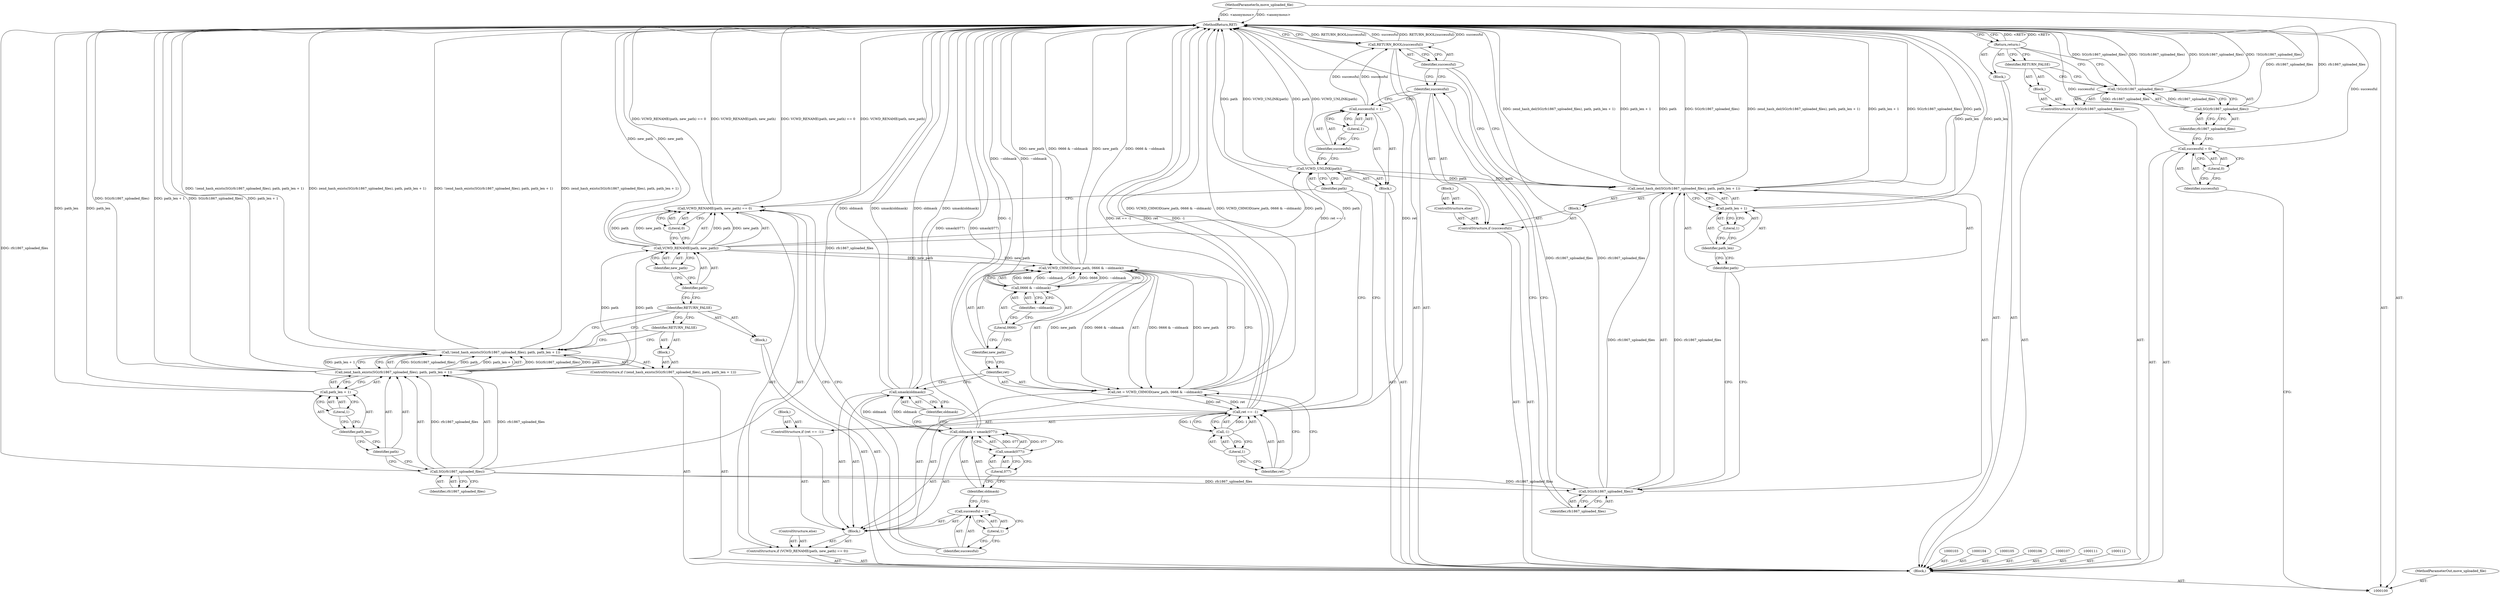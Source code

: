 digraph "0_php_1291d6bbee93b6109eb07e8f7916ff1b7fcc13e1" {
"1000184" [label="(MethodReturn,RET)"];
"1000101" [label="(MethodParameterIn,move_uploaded_file)"];
"1000258" [label="(MethodParameterOut,move_uploaded_file)"];
"1000113" [label="(ControlStructure,if (!SG(rfc1867_uploaded_files)))"];
"1000117" [label="(Block,)"];
"1000114" [label="(Call,!SG(rfc1867_uploaded_files))"];
"1000115" [label="(Call,SG(rfc1867_uploaded_files))"];
"1000116" [label="(Identifier,rfc1867_uploaded_files)"];
"1000118" [label="(Identifier,RETURN_FALSE)"];
"1000119" [label="(Block,)"];
"1000120" [label="(Return,return;)"];
"1000121" [label="(ControlStructure,if (!zend_hash_exists(SG(rfc1867_uploaded_files), path, path_len + 1)))"];
"1000124" [label="(Call,SG(rfc1867_uploaded_files))"];
"1000125" [label="(Identifier,rfc1867_uploaded_files)"];
"1000122" [label="(Call,!zend_hash_exists(SG(rfc1867_uploaded_files), path, path_len + 1))"];
"1000126" [label="(Identifier,path)"];
"1000127" [label="(Call,path_len + 1)"];
"1000128" [label="(Identifier,path_len)"];
"1000123" [label="(Call,zend_hash_exists(SG(rfc1867_uploaded_files), path, path_len + 1))"];
"1000129" [label="(Literal,1)"];
"1000130" [label="(Block,)"];
"1000131" [label="(Identifier,RETURN_FALSE)"];
"1000102" [label="(Block,)"];
"1000132" [label="(Block,)"];
"1000133" [label="(Identifier,RETURN_FALSE)"];
"1000134" [label="(ControlStructure,if (VCWD_RENAME(path, new_path) == 0))"];
"1000137" [label="(Identifier,path)"];
"1000138" [label="(Identifier,new_path)"];
"1000139" [label="(Literal,0)"];
"1000140" [label="(Block,)"];
"1000135" [label="(Call,VCWD_RENAME(path, new_path) == 0)"];
"1000136" [label="(Call,VCWD_RENAME(path, new_path))"];
"1000143" [label="(Literal,1)"];
"1000141" [label="(Call,successful = 1)"];
"1000142" [label="(Identifier,successful)"];
"1000146" [label="(Call,umask(077))"];
"1000147" [label="(Literal,077)"];
"1000144" [label="(Call,oldmask = umask(077))"];
"1000145" [label="(Identifier,oldmask)"];
"1000148" [label="(Call,umask(oldmask))"];
"1000149" [label="(Identifier,oldmask)"];
"1000153" [label="(Identifier,new_path)"];
"1000150" [label="(Call,ret = VCWD_CHMOD(new_path, 0666 & ~oldmask))"];
"1000151" [label="(Identifier,ret)"];
"1000154" [label="(Call,0666 & ~oldmask)"];
"1000155" [label="(Literal,0666)"];
"1000156" [label="(Identifier,~oldmask)"];
"1000152" [label="(Call,VCWD_CHMOD(new_path, 0666 & ~oldmask))"];
"1000160" [label="(Call,-1)"];
"1000161" [label="(Literal,1)"];
"1000162" [label="(Block,)"];
"1000157" [label="(ControlStructure,if (ret == -1))"];
"1000158" [label="(Call,ret == -1)"];
"1000159" [label="(Identifier,ret)"];
"1000163" [label="(ControlStructure,else)"];
"1000164" [label="(Block,)"];
"1000166" [label="(Identifier,path)"];
"1000165" [label="(Call,VCWD_UNLINK(path))"];
"1000169" [label="(Literal,1)"];
"1000167" [label="(Call,successful = 1)"];
"1000168" [label="(Identifier,successful)"];
"1000170" [label="(ControlStructure,if (successful))"];
"1000172" [label="(Block,)"];
"1000171" [label="(Identifier,successful)"];
"1000174" [label="(Call,SG(rfc1867_uploaded_files))"];
"1000175" [label="(Identifier,rfc1867_uploaded_files)"];
"1000173" [label="(Call,zend_hash_del(SG(rfc1867_uploaded_files), path, path_len + 1))"];
"1000176" [label="(Identifier,path)"];
"1000177" [label="(Call,path_len + 1)"];
"1000178" [label="(Identifier,path_len)"];
"1000179" [label="(Literal,1)"];
"1000180" [label="(ControlStructure,else)"];
"1000181" [label="(Block,)"];
"1000182" [label="(Call,RETURN_BOOL(successful))"];
"1000183" [label="(Identifier,successful)"];
"1000108" [label="(Call,successful = 0)"];
"1000109" [label="(Identifier,successful)"];
"1000110" [label="(Literal,0)"];
"1000184" -> "1000100"  [label="AST: "];
"1000184" -> "1000120"  [label="CFG: "];
"1000184" -> "1000182"  [label="CFG: "];
"1000124" -> "1000184"  [label="DDG: rfc1867_uploaded_files"];
"1000122" -> "1000184"  [label="DDG: zend_hash_exists(SG(rfc1867_uploaded_files), path, path_len + 1)"];
"1000122" -> "1000184"  [label="DDG: !zend_hash_exists(SG(rfc1867_uploaded_files), path, path_len + 1)"];
"1000114" -> "1000184"  [label="DDG: SG(rfc1867_uploaded_files)"];
"1000114" -> "1000184"  [label="DDG: !SG(rfc1867_uploaded_files)"];
"1000152" -> "1000184"  [label="DDG: 0666 & ~oldmask"];
"1000152" -> "1000184"  [label="DDG: new_path"];
"1000144" -> "1000184"  [label="DDG: umask(077)"];
"1000182" -> "1000184"  [label="DDG: RETURN_BOOL(successful)"];
"1000182" -> "1000184"  [label="DDG: successful"];
"1000177" -> "1000184"  [label="DDG: path_len"];
"1000158" -> "1000184"  [label="DDG: ret"];
"1000158" -> "1000184"  [label="DDG: -1"];
"1000158" -> "1000184"  [label="DDG: ret == -1"];
"1000165" -> "1000184"  [label="DDG: path"];
"1000165" -> "1000184"  [label="DDG: VCWD_UNLINK(path)"];
"1000150" -> "1000184"  [label="DDG: VCWD_CHMOD(new_path, 0666 & ~oldmask)"];
"1000148" -> "1000184"  [label="DDG: oldmask"];
"1000148" -> "1000184"  [label="DDG: umask(oldmask)"];
"1000173" -> "1000184"  [label="DDG: path"];
"1000173" -> "1000184"  [label="DDG: zend_hash_del(SG(rfc1867_uploaded_files), path, path_len + 1)"];
"1000173" -> "1000184"  [label="DDG: path_len + 1"];
"1000173" -> "1000184"  [label="DDG: SG(rfc1867_uploaded_files)"];
"1000123" -> "1000184"  [label="DDG: path_len + 1"];
"1000123" -> "1000184"  [label="DDG: SG(rfc1867_uploaded_files)"];
"1000135" -> "1000184"  [label="DDG: VCWD_RENAME(path, new_path) == 0"];
"1000135" -> "1000184"  [label="DDG: VCWD_RENAME(path, new_path)"];
"1000101" -> "1000184"  [label="DDG: <anonymous>"];
"1000136" -> "1000184"  [label="DDG: new_path"];
"1000127" -> "1000184"  [label="DDG: path_len"];
"1000154" -> "1000184"  [label="DDG: ~oldmask"];
"1000115" -> "1000184"  [label="DDG: rfc1867_uploaded_files"];
"1000174" -> "1000184"  [label="DDG: rfc1867_uploaded_files"];
"1000108" -> "1000184"  [label="DDG: successful"];
"1000120" -> "1000184"  [label="DDG: <RET>"];
"1000101" -> "1000100"  [label="AST: "];
"1000101" -> "1000184"  [label="DDG: <anonymous>"];
"1000258" -> "1000100"  [label="AST: "];
"1000113" -> "1000102"  [label="AST: "];
"1000114" -> "1000113"  [label="AST: "];
"1000117" -> "1000113"  [label="AST: "];
"1000117" -> "1000113"  [label="AST: "];
"1000118" -> "1000117"  [label="AST: "];
"1000114" -> "1000113"  [label="AST: "];
"1000114" -> "1000115"  [label="CFG: "];
"1000115" -> "1000114"  [label="AST: "];
"1000118" -> "1000114"  [label="CFG: "];
"1000120" -> "1000114"  [label="CFG: "];
"1000114" -> "1000184"  [label="DDG: SG(rfc1867_uploaded_files)"];
"1000114" -> "1000184"  [label="DDG: !SG(rfc1867_uploaded_files)"];
"1000115" -> "1000114"  [label="DDG: rfc1867_uploaded_files"];
"1000115" -> "1000114"  [label="AST: "];
"1000115" -> "1000116"  [label="CFG: "];
"1000116" -> "1000115"  [label="AST: "];
"1000114" -> "1000115"  [label="CFG: "];
"1000115" -> "1000184"  [label="DDG: rfc1867_uploaded_files"];
"1000115" -> "1000114"  [label="DDG: rfc1867_uploaded_files"];
"1000116" -> "1000115"  [label="AST: "];
"1000116" -> "1000108"  [label="CFG: "];
"1000115" -> "1000116"  [label="CFG: "];
"1000118" -> "1000117"  [label="AST: "];
"1000118" -> "1000114"  [label="CFG: "];
"1000120" -> "1000118"  [label="CFG: "];
"1000119" -> "1000102"  [label="AST: "];
"1000120" -> "1000119"  [label="AST: "];
"1000120" -> "1000119"  [label="AST: "];
"1000120" -> "1000118"  [label="CFG: "];
"1000120" -> "1000114"  [label="CFG: "];
"1000184" -> "1000120"  [label="CFG: "];
"1000120" -> "1000184"  [label="DDG: <RET>"];
"1000121" -> "1000102"  [label="AST: "];
"1000122" -> "1000121"  [label="AST: "];
"1000130" -> "1000121"  [label="AST: "];
"1000124" -> "1000123"  [label="AST: "];
"1000124" -> "1000125"  [label="CFG: "];
"1000125" -> "1000124"  [label="AST: "];
"1000126" -> "1000124"  [label="CFG: "];
"1000124" -> "1000184"  [label="DDG: rfc1867_uploaded_files"];
"1000124" -> "1000123"  [label="DDG: rfc1867_uploaded_files"];
"1000124" -> "1000174"  [label="DDG: rfc1867_uploaded_files"];
"1000125" -> "1000124"  [label="AST: "];
"1000124" -> "1000125"  [label="CFG: "];
"1000122" -> "1000121"  [label="AST: "];
"1000122" -> "1000123"  [label="CFG: "];
"1000123" -> "1000122"  [label="AST: "];
"1000131" -> "1000122"  [label="CFG: "];
"1000133" -> "1000122"  [label="CFG: "];
"1000122" -> "1000184"  [label="DDG: zend_hash_exists(SG(rfc1867_uploaded_files), path, path_len + 1)"];
"1000122" -> "1000184"  [label="DDG: !zend_hash_exists(SG(rfc1867_uploaded_files), path, path_len + 1)"];
"1000123" -> "1000122"  [label="DDG: SG(rfc1867_uploaded_files)"];
"1000123" -> "1000122"  [label="DDG: path"];
"1000123" -> "1000122"  [label="DDG: path_len + 1"];
"1000126" -> "1000123"  [label="AST: "];
"1000126" -> "1000124"  [label="CFG: "];
"1000128" -> "1000126"  [label="CFG: "];
"1000127" -> "1000123"  [label="AST: "];
"1000127" -> "1000129"  [label="CFG: "];
"1000128" -> "1000127"  [label="AST: "];
"1000129" -> "1000127"  [label="AST: "];
"1000123" -> "1000127"  [label="CFG: "];
"1000127" -> "1000184"  [label="DDG: path_len"];
"1000128" -> "1000127"  [label="AST: "];
"1000128" -> "1000126"  [label="CFG: "];
"1000129" -> "1000128"  [label="CFG: "];
"1000123" -> "1000122"  [label="AST: "];
"1000123" -> "1000127"  [label="CFG: "];
"1000124" -> "1000123"  [label="AST: "];
"1000126" -> "1000123"  [label="AST: "];
"1000127" -> "1000123"  [label="AST: "];
"1000122" -> "1000123"  [label="CFG: "];
"1000123" -> "1000184"  [label="DDG: path_len + 1"];
"1000123" -> "1000184"  [label="DDG: SG(rfc1867_uploaded_files)"];
"1000123" -> "1000122"  [label="DDG: SG(rfc1867_uploaded_files)"];
"1000123" -> "1000122"  [label="DDG: path"];
"1000123" -> "1000122"  [label="DDG: path_len + 1"];
"1000124" -> "1000123"  [label="DDG: rfc1867_uploaded_files"];
"1000123" -> "1000136"  [label="DDG: path"];
"1000129" -> "1000127"  [label="AST: "];
"1000129" -> "1000128"  [label="CFG: "];
"1000127" -> "1000129"  [label="CFG: "];
"1000130" -> "1000121"  [label="AST: "];
"1000131" -> "1000130"  [label="AST: "];
"1000131" -> "1000130"  [label="AST: "];
"1000131" -> "1000122"  [label="CFG: "];
"1000133" -> "1000131"  [label="CFG: "];
"1000102" -> "1000100"  [label="AST: "];
"1000103" -> "1000102"  [label="AST: "];
"1000104" -> "1000102"  [label="AST: "];
"1000105" -> "1000102"  [label="AST: "];
"1000106" -> "1000102"  [label="AST: "];
"1000107" -> "1000102"  [label="AST: "];
"1000108" -> "1000102"  [label="AST: "];
"1000111" -> "1000102"  [label="AST: "];
"1000112" -> "1000102"  [label="AST: "];
"1000113" -> "1000102"  [label="AST: "];
"1000119" -> "1000102"  [label="AST: "];
"1000121" -> "1000102"  [label="AST: "];
"1000132" -> "1000102"  [label="AST: "];
"1000134" -> "1000102"  [label="AST: "];
"1000164" -> "1000102"  [label="AST: "];
"1000170" -> "1000102"  [label="AST: "];
"1000182" -> "1000102"  [label="AST: "];
"1000132" -> "1000102"  [label="AST: "];
"1000133" -> "1000132"  [label="AST: "];
"1000133" -> "1000132"  [label="AST: "];
"1000133" -> "1000131"  [label="CFG: "];
"1000133" -> "1000122"  [label="CFG: "];
"1000137" -> "1000133"  [label="CFG: "];
"1000134" -> "1000102"  [label="AST: "];
"1000135" -> "1000134"  [label="AST: "];
"1000140" -> "1000134"  [label="AST: "];
"1000163" -> "1000134"  [label="AST: "];
"1000137" -> "1000136"  [label="AST: "];
"1000137" -> "1000133"  [label="CFG: "];
"1000138" -> "1000137"  [label="CFG: "];
"1000138" -> "1000136"  [label="AST: "];
"1000138" -> "1000137"  [label="CFG: "];
"1000136" -> "1000138"  [label="CFG: "];
"1000139" -> "1000135"  [label="AST: "];
"1000139" -> "1000136"  [label="CFG: "];
"1000135" -> "1000139"  [label="CFG: "];
"1000140" -> "1000134"  [label="AST: "];
"1000141" -> "1000140"  [label="AST: "];
"1000144" -> "1000140"  [label="AST: "];
"1000148" -> "1000140"  [label="AST: "];
"1000150" -> "1000140"  [label="AST: "];
"1000157" -> "1000140"  [label="AST: "];
"1000135" -> "1000134"  [label="AST: "];
"1000135" -> "1000139"  [label="CFG: "];
"1000136" -> "1000135"  [label="AST: "];
"1000139" -> "1000135"  [label="AST: "];
"1000142" -> "1000135"  [label="CFG: "];
"1000166" -> "1000135"  [label="CFG: "];
"1000135" -> "1000184"  [label="DDG: VCWD_RENAME(path, new_path) == 0"];
"1000135" -> "1000184"  [label="DDG: VCWD_RENAME(path, new_path)"];
"1000136" -> "1000135"  [label="DDG: path"];
"1000136" -> "1000135"  [label="DDG: new_path"];
"1000136" -> "1000135"  [label="AST: "];
"1000136" -> "1000138"  [label="CFG: "];
"1000137" -> "1000136"  [label="AST: "];
"1000138" -> "1000136"  [label="AST: "];
"1000139" -> "1000136"  [label="CFG: "];
"1000136" -> "1000184"  [label="DDG: new_path"];
"1000136" -> "1000135"  [label="DDG: path"];
"1000136" -> "1000135"  [label="DDG: new_path"];
"1000123" -> "1000136"  [label="DDG: path"];
"1000136" -> "1000152"  [label="DDG: new_path"];
"1000136" -> "1000165"  [label="DDG: path"];
"1000143" -> "1000141"  [label="AST: "];
"1000143" -> "1000142"  [label="CFG: "];
"1000141" -> "1000143"  [label="CFG: "];
"1000141" -> "1000140"  [label="AST: "];
"1000141" -> "1000143"  [label="CFG: "];
"1000142" -> "1000141"  [label="AST: "];
"1000143" -> "1000141"  [label="AST: "];
"1000145" -> "1000141"  [label="CFG: "];
"1000142" -> "1000141"  [label="AST: "];
"1000142" -> "1000135"  [label="CFG: "];
"1000143" -> "1000142"  [label="CFG: "];
"1000146" -> "1000144"  [label="AST: "];
"1000146" -> "1000147"  [label="CFG: "];
"1000147" -> "1000146"  [label="AST: "];
"1000144" -> "1000146"  [label="CFG: "];
"1000146" -> "1000144"  [label="DDG: 077"];
"1000147" -> "1000146"  [label="AST: "];
"1000147" -> "1000145"  [label="CFG: "];
"1000146" -> "1000147"  [label="CFG: "];
"1000144" -> "1000140"  [label="AST: "];
"1000144" -> "1000146"  [label="CFG: "];
"1000145" -> "1000144"  [label="AST: "];
"1000146" -> "1000144"  [label="AST: "];
"1000149" -> "1000144"  [label="CFG: "];
"1000144" -> "1000184"  [label="DDG: umask(077)"];
"1000146" -> "1000144"  [label="DDG: 077"];
"1000144" -> "1000148"  [label="DDG: oldmask"];
"1000145" -> "1000144"  [label="AST: "];
"1000145" -> "1000141"  [label="CFG: "];
"1000147" -> "1000145"  [label="CFG: "];
"1000148" -> "1000140"  [label="AST: "];
"1000148" -> "1000149"  [label="CFG: "];
"1000149" -> "1000148"  [label="AST: "];
"1000151" -> "1000148"  [label="CFG: "];
"1000148" -> "1000184"  [label="DDG: oldmask"];
"1000148" -> "1000184"  [label="DDG: umask(oldmask)"];
"1000144" -> "1000148"  [label="DDG: oldmask"];
"1000149" -> "1000148"  [label="AST: "];
"1000149" -> "1000144"  [label="CFG: "];
"1000148" -> "1000149"  [label="CFG: "];
"1000153" -> "1000152"  [label="AST: "];
"1000153" -> "1000151"  [label="CFG: "];
"1000155" -> "1000153"  [label="CFG: "];
"1000150" -> "1000140"  [label="AST: "];
"1000150" -> "1000152"  [label="CFG: "];
"1000151" -> "1000150"  [label="AST: "];
"1000152" -> "1000150"  [label="AST: "];
"1000159" -> "1000150"  [label="CFG: "];
"1000150" -> "1000184"  [label="DDG: VCWD_CHMOD(new_path, 0666 & ~oldmask)"];
"1000152" -> "1000150"  [label="DDG: new_path"];
"1000152" -> "1000150"  [label="DDG: 0666 & ~oldmask"];
"1000150" -> "1000158"  [label="DDG: ret"];
"1000151" -> "1000150"  [label="AST: "];
"1000151" -> "1000148"  [label="CFG: "];
"1000153" -> "1000151"  [label="CFG: "];
"1000154" -> "1000152"  [label="AST: "];
"1000154" -> "1000156"  [label="CFG: "];
"1000155" -> "1000154"  [label="AST: "];
"1000156" -> "1000154"  [label="AST: "];
"1000152" -> "1000154"  [label="CFG: "];
"1000154" -> "1000184"  [label="DDG: ~oldmask"];
"1000154" -> "1000152"  [label="DDG: 0666"];
"1000154" -> "1000152"  [label="DDG: ~oldmask"];
"1000155" -> "1000154"  [label="AST: "];
"1000155" -> "1000153"  [label="CFG: "];
"1000156" -> "1000155"  [label="CFG: "];
"1000156" -> "1000154"  [label="AST: "];
"1000156" -> "1000155"  [label="CFG: "];
"1000154" -> "1000156"  [label="CFG: "];
"1000152" -> "1000150"  [label="AST: "];
"1000152" -> "1000154"  [label="CFG: "];
"1000153" -> "1000152"  [label="AST: "];
"1000154" -> "1000152"  [label="AST: "];
"1000150" -> "1000152"  [label="CFG: "];
"1000152" -> "1000184"  [label="DDG: 0666 & ~oldmask"];
"1000152" -> "1000184"  [label="DDG: new_path"];
"1000152" -> "1000150"  [label="DDG: new_path"];
"1000152" -> "1000150"  [label="DDG: 0666 & ~oldmask"];
"1000136" -> "1000152"  [label="DDG: new_path"];
"1000154" -> "1000152"  [label="DDG: 0666"];
"1000154" -> "1000152"  [label="DDG: ~oldmask"];
"1000160" -> "1000158"  [label="AST: "];
"1000160" -> "1000161"  [label="CFG: "];
"1000161" -> "1000160"  [label="AST: "];
"1000158" -> "1000160"  [label="CFG: "];
"1000160" -> "1000158"  [label="DDG: 1"];
"1000161" -> "1000160"  [label="AST: "];
"1000161" -> "1000159"  [label="CFG: "];
"1000160" -> "1000161"  [label="CFG: "];
"1000162" -> "1000157"  [label="AST: "];
"1000157" -> "1000140"  [label="AST: "];
"1000158" -> "1000157"  [label="AST: "];
"1000162" -> "1000157"  [label="AST: "];
"1000158" -> "1000157"  [label="AST: "];
"1000158" -> "1000160"  [label="CFG: "];
"1000159" -> "1000158"  [label="AST: "];
"1000160" -> "1000158"  [label="AST: "];
"1000166" -> "1000158"  [label="CFG: "];
"1000158" -> "1000184"  [label="DDG: ret"];
"1000158" -> "1000184"  [label="DDG: -1"];
"1000158" -> "1000184"  [label="DDG: ret == -1"];
"1000150" -> "1000158"  [label="DDG: ret"];
"1000160" -> "1000158"  [label="DDG: 1"];
"1000159" -> "1000158"  [label="AST: "];
"1000159" -> "1000150"  [label="CFG: "];
"1000161" -> "1000159"  [label="CFG: "];
"1000163" -> "1000134"  [label="AST: "];
"1000164" -> "1000102"  [label="AST: "];
"1000165" -> "1000164"  [label="AST: "];
"1000167" -> "1000164"  [label="AST: "];
"1000166" -> "1000165"  [label="AST: "];
"1000166" -> "1000158"  [label="CFG: "];
"1000165" -> "1000166"  [label="CFG: "];
"1000165" -> "1000164"  [label="AST: "];
"1000165" -> "1000166"  [label="CFG: "];
"1000166" -> "1000165"  [label="AST: "];
"1000168" -> "1000165"  [label="CFG: "];
"1000165" -> "1000184"  [label="DDG: path"];
"1000165" -> "1000184"  [label="DDG: VCWD_UNLINK(path)"];
"1000136" -> "1000165"  [label="DDG: path"];
"1000165" -> "1000173"  [label="DDG: path"];
"1000169" -> "1000167"  [label="AST: "];
"1000169" -> "1000168"  [label="CFG: "];
"1000167" -> "1000169"  [label="CFG: "];
"1000167" -> "1000164"  [label="AST: "];
"1000167" -> "1000169"  [label="CFG: "];
"1000168" -> "1000167"  [label="AST: "];
"1000169" -> "1000167"  [label="AST: "];
"1000171" -> "1000167"  [label="CFG: "];
"1000167" -> "1000182"  [label="DDG: successful"];
"1000168" -> "1000167"  [label="AST: "];
"1000168" -> "1000165"  [label="CFG: "];
"1000169" -> "1000168"  [label="CFG: "];
"1000170" -> "1000102"  [label="AST: "];
"1000171" -> "1000170"  [label="AST: "];
"1000172" -> "1000170"  [label="AST: "];
"1000180" -> "1000170"  [label="AST: "];
"1000172" -> "1000170"  [label="AST: "];
"1000173" -> "1000172"  [label="AST: "];
"1000171" -> "1000170"  [label="AST: "];
"1000171" -> "1000167"  [label="CFG: "];
"1000175" -> "1000171"  [label="CFG: "];
"1000183" -> "1000171"  [label="CFG: "];
"1000174" -> "1000173"  [label="AST: "];
"1000174" -> "1000175"  [label="CFG: "];
"1000175" -> "1000174"  [label="AST: "];
"1000176" -> "1000174"  [label="CFG: "];
"1000174" -> "1000184"  [label="DDG: rfc1867_uploaded_files"];
"1000174" -> "1000173"  [label="DDG: rfc1867_uploaded_files"];
"1000124" -> "1000174"  [label="DDG: rfc1867_uploaded_files"];
"1000175" -> "1000174"  [label="AST: "];
"1000175" -> "1000171"  [label="CFG: "];
"1000174" -> "1000175"  [label="CFG: "];
"1000173" -> "1000172"  [label="AST: "];
"1000173" -> "1000177"  [label="CFG: "];
"1000174" -> "1000173"  [label="AST: "];
"1000176" -> "1000173"  [label="AST: "];
"1000177" -> "1000173"  [label="AST: "];
"1000183" -> "1000173"  [label="CFG: "];
"1000173" -> "1000184"  [label="DDG: path"];
"1000173" -> "1000184"  [label="DDG: zend_hash_del(SG(rfc1867_uploaded_files), path, path_len + 1)"];
"1000173" -> "1000184"  [label="DDG: path_len + 1"];
"1000173" -> "1000184"  [label="DDG: SG(rfc1867_uploaded_files)"];
"1000174" -> "1000173"  [label="DDG: rfc1867_uploaded_files"];
"1000165" -> "1000173"  [label="DDG: path"];
"1000176" -> "1000173"  [label="AST: "];
"1000176" -> "1000174"  [label="CFG: "];
"1000178" -> "1000176"  [label="CFG: "];
"1000177" -> "1000173"  [label="AST: "];
"1000177" -> "1000179"  [label="CFG: "];
"1000178" -> "1000177"  [label="AST: "];
"1000179" -> "1000177"  [label="AST: "];
"1000173" -> "1000177"  [label="CFG: "];
"1000177" -> "1000184"  [label="DDG: path_len"];
"1000178" -> "1000177"  [label="AST: "];
"1000178" -> "1000176"  [label="CFG: "];
"1000179" -> "1000178"  [label="CFG: "];
"1000179" -> "1000177"  [label="AST: "];
"1000179" -> "1000178"  [label="CFG: "];
"1000177" -> "1000179"  [label="CFG: "];
"1000180" -> "1000170"  [label="AST: "];
"1000181" -> "1000180"  [label="AST: "];
"1000181" -> "1000180"  [label="AST: "];
"1000182" -> "1000102"  [label="AST: "];
"1000182" -> "1000183"  [label="CFG: "];
"1000183" -> "1000182"  [label="AST: "];
"1000184" -> "1000182"  [label="CFG: "];
"1000182" -> "1000184"  [label="DDG: RETURN_BOOL(successful)"];
"1000182" -> "1000184"  [label="DDG: successful"];
"1000167" -> "1000182"  [label="DDG: successful"];
"1000183" -> "1000182"  [label="AST: "];
"1000183" -> "1000173"  [label="CFG: "];
"1000183" -> "1000171"  [label="CFG: "];
"1000182" -> "1000183"  [label="CFG: "];
"1000108" -> "1000102"  [label="AST: "];
"1000108" -> "1000110"  [label="CFG: "];
"1000109" -> "1000108"  [label="AST: "];
"1000110" -> "1000108"  [label="AST: "];
"1000116" -> "1000108"  [label="CFG: "];
"1000108" -> "1000184"  [label="DDG: successful"];
"1000109" -> "1000108"  [label="AST: "];
"1000109" -> "1000100"  [label="CFG: "];
"1000110" -> "1000109"  [label="CFG: "];
"1000110" -> "1000108"  [label="AST: "];
"1000110" -> "1000109"  [label="CFG: "];
"1000108" -> "1000110"  [label="CFG: "];
}
